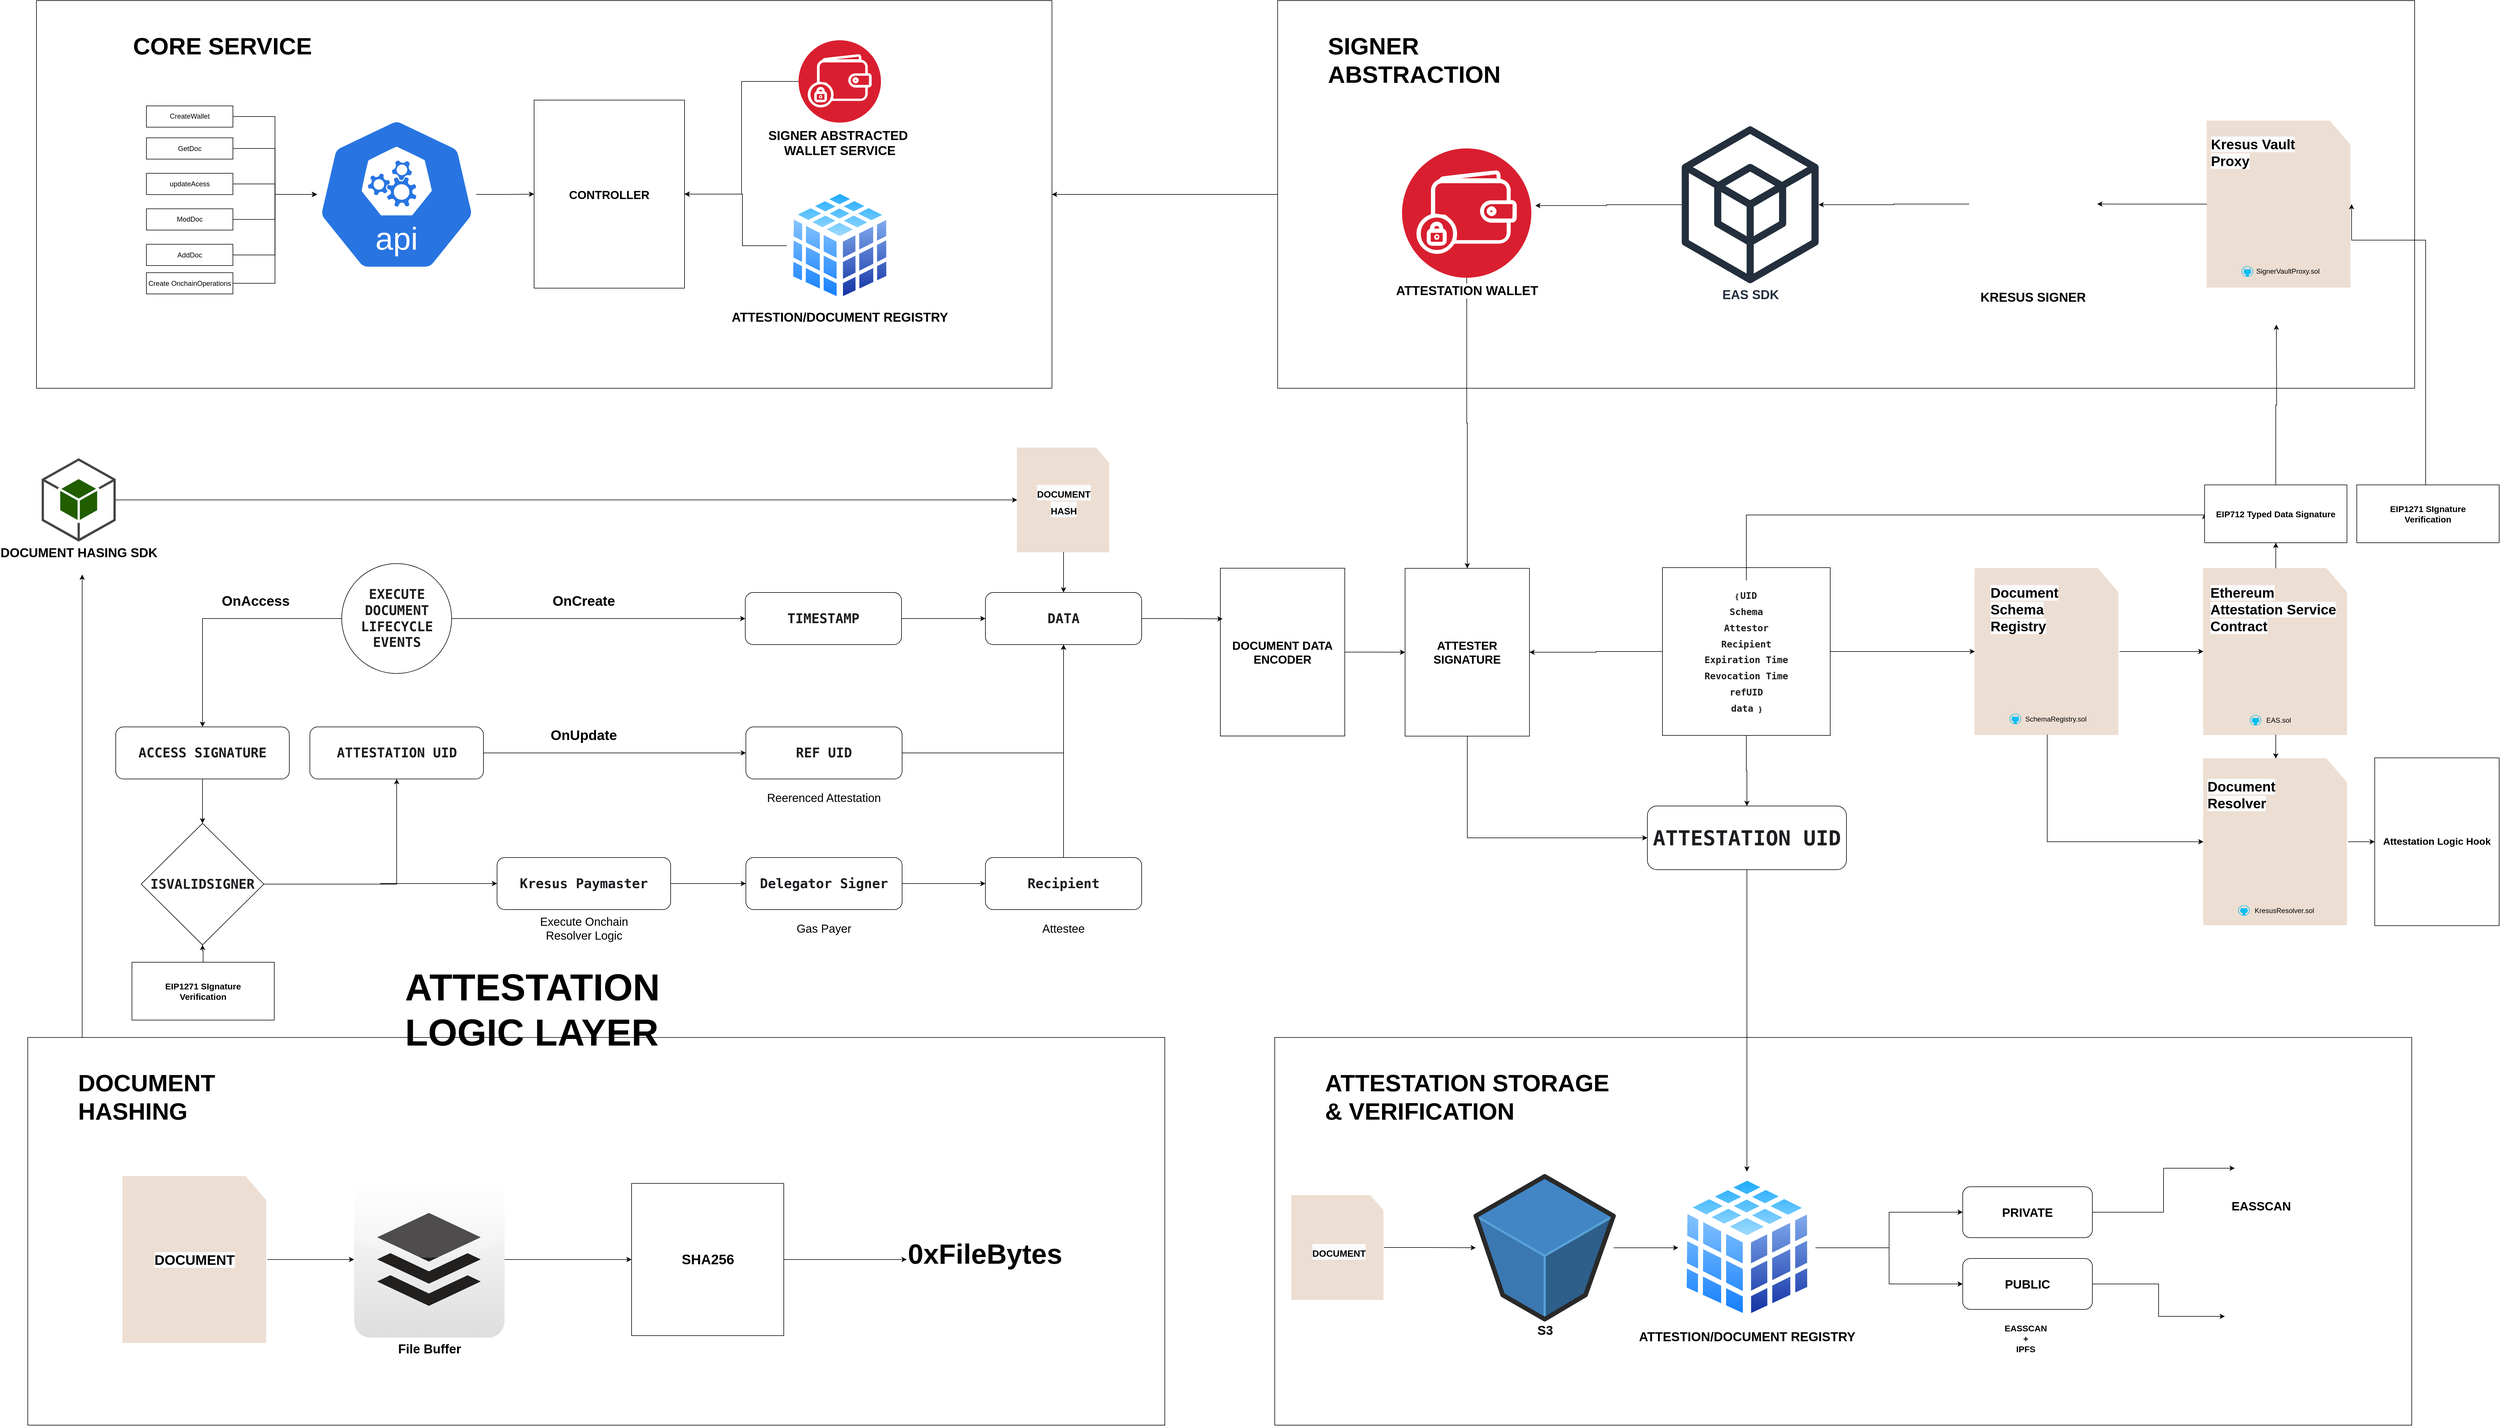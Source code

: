 <mxfile version="24.4.4" type="github">
  <diagram name="Page-1" id="PAh_KCSAs87HhC_jxYmp">
    <mxGraphModel dx="5930" dy="320" grid="1" gridSize="10" guides="1" tooltips="1" connect="1" arrows="1" fold="1" page="1" pageScale="1" pageWidth="850" pageHeight="1100" math="0" shadow="0">
      <root>
        <mxCell id="0" />
        <mxCell id="1" parent="0" />
        <mxCell id="T_8e9GugyVRT3fXBhF-R-1" value="" style="edgeStyle=orthogonalEdgeStyle;rounded=0;orthogonalLoop=1;jettySize=auto;html=1;" edge="1" parent="1" source="T_8e9GugyVRT3fXBhF-R-2" target="T_8e9GugyVRT3fXBhF-R-112">
          <mxGeometry relative="1" as="geometry" />
        </mxCell>
        <mxCell id="T_8e9GugyVRT3fXBhF-R-2" value="" style="rounded=0;whiteSpace=wrap;html=1;" vertex="1" parent="1">
          <mxGeometry x="3510" y="3719" width="1965" height="670" as="geometry" />
        </mxCell>
        <mxCell id="T_8e9GugyVRT3fXBhF-R-3" value="" style="group" vertex="1" connectable="0" parent="1">
          <mxGeometry x="5110" y="4700.25" width="250" height="287.5" as="geometry" />
        </mxCell>
        <mxCell id="T_8e9GugyVRT3fXBhF-R-4" value="" style="whiteSpace=wrap;html=1;shape=mxgraph.basic.document;strokeColor=#edded3;fillColor=#EDDED3;" vertex="1" parent="T_8e9GugyVRT3fXBhF-R-3">
          <mxGeometry width="250" height="287.5" as="geometry" />
        </mxCell>
        <mxCell id="T_8e9GugyVRT3fXBhF-R-5" value="" style="group" vertex="1" connectable="0" parent="T_8e9GugyVRT3fXBhF-R-3">
          <mxGeometry x="80" y="247.5" width="110" height="30" as="geometry" />
        </mxCell>
        <mxCell id="T_8e9GugyVRT3fXBhF-R-6" value="" style="verticalLabelPosition=bottom;html=1;verticalAlign=top;align=center;strokeColor=none;fillColor=#00BEF2;shape=mxgraph.azure.github_code;pointerEvents=1;" vertex="1" parent="T_8e9GugyVRT3fXBhF-R-5">
          <mxGeometry y="6" width="20" height="18" as="geometry" />
        </mxCell>
        <mxCell id="T_8e9GugyVRT3fXBhF-R-7" value="EAS.sol" style="text;html=1;align=center;verticalAlign=middle;whiteSpace=wrap;rounded=0;" vertex="1" parent="T_8e9GugyVRT3fXBhF-R-5">
          <mxGeometry x="20" width="60" height="30" as="geometry" />
        </mxCell>
        <mxCell id="T_8e9GugyVRT3fXBhF-R-8" value="&lt;h1 style=&quot;margin-top: 0px;&quot; data-sider-select-id=&quot;c1a942fa-3621-4c11-8214-3bbba5fb6921&quot;&gt;&lt;span data-sider-select-id=&quot;ba373b0f-53ad-4ee8-8219-4d634381a862&quot; style=&quot;background-color: rgb(251, 251, 251);&quot;&gt;Ethereum Attestation Service Contract&lt;/span&gt;&lt;/h1&gt;" style="text;whiteSpace=wrap;html=1;" vertex="1" parent="T_8e9GugyVRT3fXBhF-R-3">
          <mxGeometry x="10" y="21.55" width="230" height="150" as="geometry" />
        </mxCell>
        <mxCell id="T_8e9GugyVRT3fXBhF-R-9" value="" style="group" vertex="1" connectable="0" parent="1">
          <mxGeometry x="4715" y="4700.25" width="250" height="287.5" as="geometry" />
        </mxCell>
        <mxCell id="T_8e9GugyVRT3fXBhF-R-10" value="" style="whiteSpace=wrap;html=1;shape=mxgraph.basic.document;strokeColor=#edded3;fillColor=#EDDED3;" vertex="1" parent="T_8e9GugyVRT3fXBhF-R-9">
          <mxGeometry width="250" height="287.5" as="geometry" />
        </mxCell>
        <mxCell id="T_8e9GugyVRT3fXBhF-R-11" value="" style="group" vertex="1" connectable="0" parent="T_8e9GugyVRT3fXBhF-R-9">
          <mxGeometry x="60" y="245.25" width="110" height="30" as="geometry" />
        </mxCell>
        <mxCell id="T_8e9GugyVRT3fXBhF-R-12" value="" style="verticalLabelPosition=bottom;html=1;verticalAlign=top;align=center;strokeColor=none;fillColor=#00BEF2;shape=mxgraph.azure.github_code;pointerEvents=1;" vertex="1" parent="T_8e9GugyVRT3fXBhF-R-11">
          <mxGeometry y="6" width="20" height="18" as="geometry" />
        </mxCell>
        <mxCell id="T_8e9GugyVRT3fXBhF-R-13" value="SchemaRegistry.sol" style="text;html=1;align=center;verticalAlign=middle;whiteSpace=wrap;rounded=0;" vertex="1" parent="T_8e9GugyVRT3fXBhF-R-11">
          <mxGeometry x="50" width="60" height="30" as="geometry" />
        </mxCell>
        <mxCell id="T_8e9GugyVRT3fXBhF-R-14" value="&lt;h1 data-sider-select-id=&quot;c1a942fa-3621-4c11-8214-3bbba5fb6921&quot; style=&quot;margin-top: 0px;&quot;&gt;&lt;span data-sider-select-id=&quot;ee8f1330-ab33-4d7a-be64-3537838622c3&quot; style=&quot;background-color: rgb(251, 251, 251);&quot;&gt;Document Schema&lt;br&gt;Registry&lt;/span&gt;&lt;/h1&gt;&lt;p data-sider-select-id=&quot;18a40382-3d7c-486c-8d5c-2108c08f7cf7&quot;&gt;&lt;br&gt;&lt;/p&gt;" style="text;html=1;whiteSpace=wrap;overflow=hidden;rounded=0;" vertex="1" parent="T_8e9GugyVRT3fXBhF-R-9">
          <mxGeometry x="25" y="21.55" width="180" height="120" as="geometry" />
        </mxCell>
        <mxCell id="T_8e9GugyVRT3fXBhF-R-15" value="" style="group" vertex="1" connectable="0" parent="1">
          <mxGeometry x="5110" y="5029" width="250" height="287.5" as="geometry" />
        </mxCell>
        <mxCell id="T_8e9GugyVRT3fXBhF-R-16" value="" style="whiteSpace=wrap;html=1;shape=mxgraph.basic.document;strokeColor=#edded3;fillColor=#EDDED3;" vertex="1" parent="T_8e9GugyVRT3fXBhF-R-15">
          <mxGeometry width="250" height="287.5" as="geometry" />
        </mxCell>
        <mxCell id="T_8e9GugyVRT3fXBhF-R-17" value="" style="group" vertex="1" connectable="0" parent="T_8e9GugyVRT3fXBhF-R-15">
          <mxGeometry x="60" y="247.5" width="110" height="30" as="geometry" />
        </mxCell>
        <mxCell id="T_8e9GugyVRT3fXBhF-R-18" value="" style="verticalLabelPosition=bottom;html=1;verticalAlign=top;align=center;strokeColor=none;fillColor=#00BEF2;shape=mxgraph.azure.github_code;pointerEvents=1;" vertex="1" parent="T_8e9GugyVRT3fXBhF-R-17">
          <mxGeometry y="6" width="20" height="18" as="geometry" />
        </mxCell>
        <mxCell id="T_8e9GugyVRT3fXBhF-R-19" value="KresusResolver.sol" style="text;html=1;align=center;verticalAlign=middle;whiteSpace=wrap;rounded=0;" vertex="1" parent="T_8e9GugyVRT3fXBhF-R-17">
          <mxGeometry x="50" width="60" height="30" as="geometry" />
        </mxCell>
        <mxCell id="T_8e9GugyVRT3fXBhF-R-20" value="&lt;h1 data-sider-select-id=&quot;c1a942fa-3621-4c11-8214-3bbba5fb6921&quot; style=&quot;forced-color-adjust: none; color: rgb(0, 0, 0); font-family: Helvetica; font-style: normal; font-variant-ligatures: normal; font-variant-caps: normal; letter-spacing: normal; orphans: 2; text-align: left; text-indent: 0px; text-transform: none; widows: 2; word-spacing: 0px; -webkit-text-stroke-width: 0px; white-space: normal; text-decoration-thickness: initial; text-decoration-style: initial; text-decoration-color: initial; margin-top: 0px;&quot;&gt;&lt;span data-sider-select-id=&quot;a9b7da4c-33de-451b-ad13-e7420e6f2c40&quot; style=&quot;background-color: rgb(251, 251, 251);&quot;&gt;Document Resolver&lt;/span&gt;&lt;/h1&gt;" style="text;whiteSpace=wrap;html=1;" vertex="1" parent="T_8e9GugyVRT3fXBhF-R-15">
          <mxGeometry x="5" y="27.5" width="220" height="70" as="geometry" />
        </mxCell>
        <mxCell id="T_8e9GugyVRT3fXBhF-R-21" value="" style="group" vertex="1" connectable="0" parent="1">
          <mxGeometry x="5116" y="3927" width="250" height="287.5" as="geometry" />
        </mxCell>
        <mxCell id="T_8e9GugyVRT3fXBhF-R-22" value="" style="whiteSpace=wrap;html=1;shape=mxgraph.basic.document;strokeColor=#edded3;fillColor=#EDDED3;" vertex="1" parent="T_8e9GugyVRT3fXBhF-R-21">
          <mxGeometry width="250" height="287.5" as="geometry" />
        </mxCell>
        <mxCell id="T_8e9GugyVRT3fXBhF-R-23" value="" style="group" vertex="1" connectable="0" parent="T_8e9GugyVRT3fXBhF-R-21">
          <mxGeometry x="60" y="245.25" width="110" height="30" as="geometry" />
        </mxCell>
        <mxCell id="T_8e9GugyVRT3fXBhF-R-24" value="" style="verticalLabelPosition=bottom;html=1;verticalAlign=top;align=center;strokeColor=none;fillColor=#00BEF2;shape=mxgraph.azure.github_code;pointerEvents=1;" vertex="1" parent="T_8e9GugyVRT3fXBhF-R-23">
          <mxGeometry y="6" width="20" height="18" as="geometry" />
        </mxCell>
        <mxCell id="T_8e9GugyVRT3fXBhF-R-25" value="SignerVaultProxy.sol" style="text;html=1;align=center;verticalAlign=middle;whiteSpace=wrap;rounded=0;" vertex="1" parent="T_8e9GugyVRT3fXBhF-R-23">
          <mxGeometry x="50" width="60" height="30" as="geometry" />
        </mxCell>
        <mxCell id="T_8e9GugyVRT3fXBhF-R-26" value="&lt;h1 data-sider-select-id=&quot;c1a942fa-3621-4c11-8214-3bbba5fb6921&quot; style=&quot;forced-color-adjust: none; color: rgb(0, 0, 0); font-family: Helvetica; font-style: normal; font-variant-ligatures: normal; font-variant-caps: normal; letter-spacing: normal; orphans: 2; text-align: left; text-indent: 0px; text-transform: none; widows: 2; word-spacing: 0px; -webkit-text-stroke-width: 0px; white-space: normal; text-decoration-thickness: initial; text-decoration-style: initial; text-decoration-color: initial; margin-top: 0px;&quot;&gt;&lt;span data-sider-select-id=&quot;a9b7da4c-33de-451b-ad13-e7420e6f2c40&quot; style=&quot;background-color: rgb(251, 251, 251);&quot;&gt;Kresus Vault Proxy&lt;/span&gt;&lt;/h1&gt;" style="text;whiteSpace=wrap;html=1;" vertex="1" parent="T_8e9GugyVRT3fXBhF-R-21">
          <mxGeometry x="5" y="20" width="220" height="70" as="geometry" />
        </mxCell>
        <mxCell id="T_8e9GugyVRT3fXBhF-R-27" value="" style="edgeStyle=orthogonalEdgeStyle;rounded=0;orthogonalLoop=1;jettySize=auto;html=1;" edge="1" parent="1" source="T_8e9GugyVRT3fXBhF-R-10" target="T_8e9GugyVRT3fXBhF-R-4">
          <mxGeometry relative="1" as="geometry" />
        </mxCell>
        <mxCell id="T_8e9GugyVRT3fXBhF-R-28" style="edgeStyle=orthogonalEdgeStyle;rounded=0;orthogonalLoop=1;jettySize=auto;html=1;" edge="1" parent="1" source="T_8e9GugyVRT3fXBhF-R-4" target="T_8e9GugyVRT3fXBhF-R-16">
          <mxGeometry relative="1" as="geometry" />
        </mxCell>
        <mxCell id="T_8e9GugyVRT3fXBhF-R-29" style="edgeStyle=orthogonalEdgeStyle;rounded=0;orthogonalLoop=1;jettySize=auto;html=1;entryX=0.5;entryY=0;entryDx=0;entryDy=0;" edge="1" parent="1" source="T_8e9GugyVRT3fXBhF-R-31" target="T_8e9GugyVRT3fXBhF-R-72">
          <mxGeometry relative="1" as="geometry" />
        </mxCell>
        <mxCell id="T_8e9GugyVRT3fXBhF-R-30" style="edgeStyle=orthogonalEdgeStyle;rounded=0;orthogonalLoop=1;jettySize=auto;html=1;entryX=1;entryY=0.5;entryDx=0;entryDy=0;" edge="1" parent="1" source="T_8e9GugyVRT3fXBhF-R-31" target="T_8e9GugyVRT3fXBhF-R-101">
          <mxGeometry relative="1" as="geometry" />
        </mxCell>
        <mxCell id="T_8e9GugyVRT3fXBhF-R-31" value="" style="whiteSpace=wrap;html=1;aspect=fixed;" vertex="1" parent="1">
          <mxGeometry x="4175" y="4699" width="290" height="290" as="geometry" />
        </mxCell>
        <mxCell id="T_8e9GugyVRT3fXBhF-R-32" style="edgeStyle=orthogonalEdgeStyle;rounded=0;orthogonalLoop=1;jettySize=auto;html=1;entryX=0;entryY=0.5;entryDx=0;entryDy=0;" edge="1" parent="1" source="T_8e9GugyVRT3fXBhF-R-33" target="T_8e9GugyVRT3fXBhF-R-40">
          <mxGeometry relative="1" as="geometry">
            <Array as="points">
              <mxPoint x="4320" y="4608" />
            </Array>
          </mxGeometry>
        </mxCell>
        <mxCell id="T_8e9GugyVRT3fXBhF-R-33" value="&lt;p data-sider-select-id=&quot;81d452b4-0b13-42c7-92fa-a874a79e0ec7&quot; style=&quot;line-height: 80%;&quot;&gt;&lt;b data-sider-select-id=&quot;3781faba-1c34-4113-b400-ea42d08408b7&quot;&gt;{&amp;nbsp;&lt;span data-sider-select-id=&quot;f00610ff-efd0-4767-9b9c-7c886ac0ab9c&quot; style=&quot;background-color: transparent; color: rgb(28, 30, 33); font-family: &amp;quot;Roboto Mono&amp;quot;, monospace; font-size: 12pt; white-space-collapse: preserve;&quot;&gt;UID&lt;/span&gt;&lt;/b&gt;&lt;/p&gt;&lt;p style=&quot;line-height: 90%; margin-top: 12pt; margin-bottom: 0pt;&quot; dir=&quot;ltr&quot;&gt;&lt;span style=&quot;font-size: 12pt; font-family: &amp;quot;Roboto Mono&amp;quot;, monospace; color: rgb(28, 30, 33); background-color: transparent; font-variant-numeric: normal; font-variant-east-asian: normal; font-variant-alternates: normal; font-variant-position: normal; vertical-align: baseline; white-space-collapse: preserve;&quot;&gt;&lt;b&gt;Schema&lt;/b&gt;&lt;/span&gt;&lt;/p&gt;&lt;p style=&quot;line-height: 90%; margin-top: 12pt; margin-bottom: 0pt;&quot; dir=&quot;ltr&quot;&gt;&lt;span data-sider-select-id=&quot;fb3cf79f-aad2-4ade-a833-59b55e29a406&quot; style=&quot;font-size: 12pt; font-family: &amp;quot;Roboto Mono&amp;quot;, monospace; color: rgb(28, 30, 33); background-color: transparent; font-variant-numeric: normal; font-variant-east-asian: normal; font-variant-alternates: normal; font-variant-position: normal; vertical-align: baseline; white-space-collapse: preserve;&quot;&gt;&lt;b&gt;Attestor&lt;/b&gt;&lt;/span&gt;&lt;/p&gt;&lt;p style=&quot;line-height: 90%; margin-top: 12pt; margin-bottom: 0pt;&quot; dir=&quot;ltr&quot;&gt;&lt;span data-sider-select-id=&quot;9ac3e9a9-a4df-4078-b687-cd344370b10b&quot; style=&quot;font-size: 12pt; font-family: &amp;quot;Roboto Mono&amp;quot;, monospace; color: rgb(28, 30, 33); background-color: transparent; font-variant-numeric: normal; font-variant-east-asian: normal; font-variant-alternates: normal; font-variant-position: normal; vertical-align: baseline; white-space-collapse: preserve;&quot;&gt;&lt;b&gt;Recipient&lt;/b&gt;&lt;/span&gt;&lt;/p&gt;&lt;p style=&quot;line-height: 90%; margin-top: 12pt; margin-bottom: 0pt;&quot; dir=&quot;ltr&quot;&gt;&lt;span style=&quot;font-size: 12pt; font-family: &amp;quot;Roboto Mono&amp;quot;, monospace; color: rgb(28, 30, 33); background-color: transparent; font-variant-numeric: normal; font-variant-east-asian: normal; font-variant-alternates: normal; font-variant-position: normal; vertical-align: baseline; white-space-collapse: preserve;&quot;&gt;&lt;b&gt;Expiration Time&lt;/b&gt;&lt;/span&gt;&lt;/p&gt;&lt;p style=&quot;line-height: 90%; margin-top: 12pt; margin-bottom: 0pt;&quot; dir=&quot;ltr&quot;&gt;&lt;span style=&quot;font-size: 12pt; font-family: &amp;quot;Roboto Mono&amp;quot;, monospace; color: rgb(28, 30, 33); background-color: transparent; font-variant-numeric: normal; font-variant-east-asian: normal; font-variant-alternates: normal; font-variant-position: normal; vertical-align: baseline; white-space-collapse: preserve;&quot;&gt;&lt;b&gt;Revocation Time&lt;/b&gt;&lt;/span&gt;&lt;/p&gt;&lt;p style=&quot;line-height: 90%; margin-top: 12pt; margin-bottom: 0pt;&quot; dir=&quot;ltr&quot;&gt;&lt;span style=&quot;font-size: 12pt; font-family: &amp;quot;Roboto Mono&amp;quot;, monospace; color: rgb(28, 30, 33); background-color: transparent; font-variant-numeric: normal; font-variant-east-asian: normal; font-variant-alternates: normal; font-variant-position: normal; vertical-align: baseline; white-space-collapse: preserve;&quot;&gt;&lt;b&gt;refUID&lt;/b&gt;&lt;/span&gt;&lt;/p&gt;&lt;p style=&quot;line-height: 90%; margin-top: 12pt; margin-bottom: 0pt;&quot; dir=&quot;ltr&quot;&gt;&lt;b&gt;&lt;span style=&quot;font-size: 12pt; font-family: &amp;quot;Roboto Mono&amp;quot;, monospace; color: rgb(28, 30, 33); background-color: transparent; font-variant-numeric: normal; font-variant-east-asian: normal; font-variant-alternates: normal; font-variant-position: normal; vertical-align: baseline; white-space-collapse: preserve;&quot;&gt;data &lt;/span&gt;&lt;span style=&quot;background-color: initial;&quot;&gt;}&lt;/span&gt;&lt;/b&gt;&lt;/p&gt;&lt;p&gt;&lt;/p&gt;" style="text;html=1;align=center;verticalAlign=middle;whiteSpace=wrap;rounded=0;" vertex="1" parent="1">
          <mxGeometry x="4195" y="4721" width="250" height="250" as="geometry" />
        </mxCell>
        <mxCell id="T_8e9GugyVRT3fXBhF-R-34" style="edgeStyle=orthogonalEdgeStyle;rounded=0;orthogonalLoop=1;jettySize=auto;html=1;entryX=0;entryY=0.5;entryDx=0;entryDy=0;entryPerimeter=0;" edge="1" parent="1" source="T_8e9GugyVRT3fXBhF-R-31" target="T_8e9GugyVRT3fXBhF-R-10">
          <mxGeometry relative="1" as="geometry" />
        </mxCell>
        <mxCell id="T_8e9GugyVRT3fXBhF-R-35" value="&lt;font data-sider-select-id=&quot;4ff0a064-f043-47b9-b54f-c2b9403af88b&quot; style=&quot;font-size: 22px;&quot;&gt;&lt;b data-sider-select-id=&quot;e085f3ef-f45d-4e97-b6f9-5d069a36b446&quot;&gt;EAS SDK&lt;/b&gt;&lt;/font&gt;" style="sketch=0;outlineConnect=0;fontColor=#232F3E;gradientColor=none;fillColor=#232F3D;strokeColor=none;dashed=0;verticalLabelPosition=bottom;verticalAlign=top;align=center;html=1;fontSize=12;fontStyle=0;aspect=fixed;pointerEvents=1;shape=mxgraph.aws4.external_sdk;" vertex="1" parent="1">
          <mxGeometry x="4208.31" y="3936" width="236.69" height="271.5" as="geometry" />
        </mxCell>
        <mxCell id="T_8e9GugyVRT3fXBhF-R-36" style="edgeStyle=orthogonalEdgeStyle;rounded=0;orthogonalLoop=1;jettySize=auto;html=1;entryX=0;entryY=0.5;entryDx=0;entryDy=0;entryPerimeter=0;" edge="1" parent="1" source="T_8e9GugyVRT3fXBhF-R-10" target="T_8e9GugyVRT3fXBhF-R-16">
          <mxGeometry relative="1" as="geometry">
            <Array as="points">
              <mxPoint x="4840" y="5173" />
            </Array>
          </mxGeometry>
        </mxCell>
        <mxCell id="T_8e9GugyVRT3fXBhF-R-37" value="&lt;font data-sider-select-id=&quot;825c6e24-7446-478f-b77d-e772205622d9&quot; style=&quot;font-size: 17px;&quot;&gt;&lt;b data-sider-select-id=&quot;f9bbe406-ed1e-44fb-90d6-92d93fc66d9d&quot;&gt;Attestation Logic Hook&lt;/b&gt;&lt;/font&gt;" style="rounded=0;whiteSpace=wrap;html=1;" vertex="1" parent="1">
          <mxGeometry x="5406" y="5027.75" width="215" height="290" as="geometry" />
        </mxCell>
        <mxCell id="T_8e9GugyVRT3fXBhF-R-38" value="" style="edgeStyle=orthogonalEdgeStyle;rounded=0;orthogonalLoop=1;jettySize=auto;html=1;" edge="1" parent="1" source="T_8e9GugyVRT3fXBhF-R-16" target="T_8e9GugyVRT3fXBhF-R-37">
          <mxGeometry relative="1" as="geometry" />
        </mxCell>
        <mxCell id="T_8e9GugyVRT3fXBhF-R-39" style="edgeStyle=orthogonalEdgeStyle;rounded=0;orthogonalLoop=1;jettySize=auto;html=1;" edge="1" parent="1" source="T_8e9GugyVRT3fXBhF-R-40">
          <mxGeometry relative="1" as="geometry">
            <mxPoint x="5236.0" y="4279" as="targetPoint" />
          </mxGeometry>
        </mxCell>
        <mxCell id="T_8e9GugyVRT3fXBhF-R-40" value="&lt;b data-sider-select-id=&quot;10b90886-1ec7-4d6a-bf60-8eaabc4a6ac8&quot;&gt;&lt;font data-sider-select-id=&quot;091852e5-6d51-43fa-b597-7fde7b79e5d4&quot; style=&quot;font-size: 15px;&quot;&gt;EIP712 Typed Data Signature&lt;/font&gt;&lt;/b&gt;" style="rounded=0;whiteSpace=wrap;html=1;" vertex="1" parent="1">
          <mxGeometry x="5112" y="4556" width="246" height="100" as="geometry" />
        </mxCell>
        <mxCell id="T_8e9GugyVRT3fXBhF-R-41" style="edgeStyle=orthogonalEdgeStyle;rounded=0;orthogonalLoop=1;jettySize=auto;html=1;entryX=0.5;entryY=1;entryDx=0;entryDy=0;" edge="1" parent="1" source="T_8e9GugyVRT3fXBhF-R-4" target="T_8e9GugyVRT3fXBhF-R-40">
          <mxGeometry relative="1" as="geometry" />
        </mxCell>
        <mxCell id="T_8e9GugyVRT3fXBhF-R-42" value="" style="edgeStyle=orthogonalEdgeStyle;rounded=0;orthogonalLoop=1;jettySize=auto;html=1;" edge="1" parent="1" source="T_8e9GugyVRT3fXBhF-R-43" target="T_8e9GugyVRT3fXBhF-R-35">
          <mxGeometry relative="1" as="geometry" />
        </mxCell>
        <mxCell id="T_8e9GugyVRT3fXBhF-R-43" value="KRESUS SIGNER" style="shape=image;verticalLabelPosition=bottom;labelBackgroundColor=default;verticalAlign=top;aspect=fixed;imageAspect=0;image=https://kresus.com/wp-content/uploads/2023/12/logo__horizontal-light.svg;clipPath=inset(0% 75.33% 6% 0%);fontSize=22;fontStyle=1" vertex="1" parent="1">
          <mxGeometry x="4705" y="3930" width="221.41" height="281.25" as="geometry" />
        </mxCell>
        <mxCell id="T_8e9GugyVRT3fXBhF-R-44" style="edgeStyle=orthogonalEdgeStyle;rounded=0;orthogonalLoop=1;jettySize=auto;html=1;" edge="1" parent="1" source="T_8e9GugyVRT3fXBhF-R-22" target="T_8e9GugyVRT3fXBhF-R-43">
          <mxGeometry relative="1" as="geometry" />
        </mxCell>
        <mxCell id="T_8e9GugyVRT3fXBhF-R-45" style="edgeStyle=orthogonalEdgeStyle;rounded=0;orthogonalLoop=1;jettySize=auto;html=1;" edge="1" parent="1" source="T_8e9GugyVRT3fXBhF-R-46" target="T_8e9GugyVRT3fXBhF-R-101">
          <mxGeometry relative="1" as="geometry" />
        </mxCell>
        <mxCell id="T_8e9GugyVRT3fXBhF-R-46" value="&lt;font style=&quot;font-size: 22px;&quot; data-sider-select-id=&quot;c45398a6-5005-4751-b98d-ef3a8dbea18b&quot; color=&quot;#000000&quot;&gt;&lt;b data-sider-select-id=&quot;2d593d8a-4221-43ab-8670-aa6233ad0e9c&quot;&gt;ATTESTATION WALLET&lt;/b&gt;&lt;/font&gt;" style="image;aspect=fixed;perimeter=ellipsePerimeter;html=1;align=center;shadow=0;dashed=0;fontColor=#4277BB;labelBackgroundColor=default;fontSize=12;spacingTop=3;image=img/lib/ibm/blockchain/wallet.svg;" vertex="1" parent="1">
          <mxGeometry x="3725" y="3974.5" width="223.5" height="223.5" as="geometry" />
        </mxCell>
        <mxCell id="T_8e9GugyVRT3fXBhF-R-47" style="edgeStyle=orthogonalEdgeStyle;rounded=0;orthogonalLoop=1;jettySize=auto;html=1;entryX=1.03;entryY=0.442;entryDx=0;entryDy=0;entryPerimeter=0;" edge="1" parent="1" source="T_8e9GugyVRT3fXBhF-R-35" target="T_8e9GugyVRT3fXBhF-R-46">
          <mxGeometry relative="1" as="geometry" />
        </mxCell>
        <mxCell id="T_8e9GugyVRT3fXBhF-R-48" value="&lt;h1 data-sider-select-id=&quot;bd90437e-9b3f-45a1-85cd-d398d0c2aeab&quot; style=&quot;margin-top: 0px;&quot;&gt;&lt;font data-sider-select-id=&quot;e27a46e0-0e99-4359-8373-f3c336760884&quot; style=&quot;font-size: 41px;&quot;&gt;SIGNER ABSTRACTION&lt;/font&gt;&lt;/h1&gt;" style="text;html=1;whiteSpace=wrap;overflow=hidden;rounded=0;" vertex="1" parent="1">
          <mxGeometry x="3595" y="3767" width="320" height="132" as="geometry" />
        </mxCell>
        <mxCell id="T_8e9GugyVRT3fXBhF-R-49" value="" style="rounded=0;whiteSpace=wrap;html=1;" vertex="1" parent="1">
          <mxGeometry x="3505" y="5511" width="1965" height="670" as="geometry" />
        </mxCell>
        <mxCell id="T_8e9GugyVRT3fXBhF-R-50" value="&lt;h1 data-sider-select-id=&quot;bd90437e-9b3f-45a1-85cd-d398d0c2aeab&quot; style=&quot;margin-top: 0px;&quot;&gt;&lt;font data-sider-select-id=&quot;9715f8aa-6688-4bdf-ad6d-1d82c400877d&quot; style=&quot;font-size: 41px;&quot;&gt;ATTESTATION STORAGE &amp;amp; VERIFICATION&lt;/font&gt;&lt;/h1&gt;" style="text;html=1;whiteSpace=wrap;overflow=hidden;rounded=0;" vertex="1" parent="1">
          <mxGeometry x="3590" y="5559" width="534" height="122" as="geometry" />
        </mxCell>
        <mxCell id="T_8e9GugyVRT3fXBhF-R-51" style="edgeStyle=orthogonalEdgeStyle;rounded=0;orthogonalLoop=1;jettySize=auto;html=1;" edge="1" parent="1" source="T_8e9GugyVRT3fXBhF-R-52">
          <mxGeometry relative="1" as="geometry">
            <mxPoint x="1444" y="4711" as="targetPoint" />
            <Array as="points">
              <mxPoint x="1444" y="4711" />
            </Array>
          </mxGeometry>
        </mxCell>
        <mxCell id="T_8e9GugyVRT3fXBhF-R-52" value="" style="rounded=0;whiteSpace=wrap;html=1;" vertex="1" parent="1">
          <mxGeometry x="1350" y="5511" width="1965" height="670" as="geometry" />
        </mxCell>
        <mxCell id="T_8e9GugyVRT3fXBhF-R-53" value="" style="group" vertex="1" connectable="0" parent="1">
          <mxGeometry x="1514" y="5751" width="250" height="287.5" as="geometry" />
        </mxCell>
        <mxCell id="T_8e9GugyVRT3fXBhF-R-54" value="" style="group" vertex="1" connectable="0" parent="T_8e9GugyVRT3fXBhF-R-53">
          <mxGeometry width="250" height="287.5" as="geometry" />
        </mxCell>
        <mxCell id="T_8e9GugyVRT3fXBhF-R-55" value="" style="whiteSpace=wrap;html=1;shape=mxgraph.basic.document;strokeColor=#edded3;fillColor=#EDDED3;" vertex="1" parent="T_8e9GugyVRT3fXBhF-R-54">
          <mxGeometry width="250" height="287.5" as="geometry" />
        </mxCell>
        <mxCell id="T_8e9GugyVRT3fXBhF-R-56" value="&lt;h1 data-sider-select-id=&quot;c1a942fa-3621-4c11-8214-3bbba5fb6921&quot; style=&quot;forced-color-adjust: none; color: rgb(0, 0, 0); font-family: Helvetica; font-style: normal; font-variant-ligatures: normal; font-variant-caps: normal; letter-spacing: normal; orphans: 2; text-align: left; text-indent: 0px; text-transform: none; widows: 2; word-spacing: 0px; -webkit-text-stroke-width: 0px; white-space: normal; text-decoration-thickness: initial; text-decoration-style: initial; text-decoration-color: initial; margin-top: 0px;&quot;&gt;&lt;span data-sider-select-id=&quot;a9b7da4c-33de-451b-ad13-e7420e6f2c40&quot; style=&quot;background-color: rgb(251, 251, 251);&quot;&gt;DOCUMENT&lt;/span&gt;&lt;/h1&gt;" style="text;whiteSpace=wrap;html=1;" vertex="1" parent="T_8e9GugyVRT3fXBhF-R-54">
          <mxGeometry x="52.5" y="123.75" width="145" height="40" as="geometry" />
        </mxCell>
        <mxCell id="T_8e9GugyVRT3fXBhF-R-57" value="&lt;h1 data-sider-select-id=&quot;bd90437e-9b3f-45a1-85cd-d398d0c2aeab&quot; style=&quot;margin-top: 0px;&quot;&gt;&lt;font data-sider-select-id=&quot;e27a46e0-0e99-4359-8373-f3c336760884&quot; style=&quot;font-size: 41px;&quot;&gt;DOCUMENT HASHING&lt;/font&gt;&lt;/h1&gt;" style="text;html=1;whiteSpace=wrap;overflow=hidden;rounded=0;" vertex="1" parent="1">
          <mxGeometry x="1435" y="5559" width="320" height="132" as="geometry" />
        </mxCell>
        <mxCell id="T_8e9GugyVRT3fXBhF-R-58" value="" style="edgeStyle=orthogonalEdgeStyle;rounded=0;orthogonalLoop=1;jettySize=auto;html=1;" edge="1" parent="1" source="T_8e9GugyVRT3fXBhF-R-59" target="T_8e9GugyVRT3fXBhF-R-75">
          <mxGeometry relative="1" as="geometry" />
        </mxCell>
        <mxCell id="T_8e9GugyVRT3fXBhF-R-59" value="&lt;font data-sider-select-id=&quot;85577afc-c510-405d-9859-37b28650d3a8&quot; style=&quot;font-size: 22px;&quot;&gt;&lt;b data-sider-select-id=&quot;a54aa603-fd45-4af4-9d1f-4de7c8943129&quot;&gt;S3&lt;/b&gt;&lt;/font&gt;" style="verticalLabelPosition=bottom;html=1;verticalAlign=top;strokeWidth=1;align=center;outlineConnect=0;dashed=0;outlineConnect=0;shape=mxgraph.aws3d.s3Bucket;fillColor=#4286c5;strokeColor=#57A2D8;aspect=fixed;" vertex="1" parent="1">
          <mxGeometry x="3852.5" y="5751" width="238" height="246.9" as="geometry" />
        </mxCell>
        <mxCell id="T_8e9GugyVRT3fXBhF-R-60" style="edgeStyle=orthogonalEdgeStyle;rounded=0;orthogonalLoop=1;jettySize=auto;html=1;" edge="1" parent="1" source="T_8e9GugyVRT3fXBhF-R-61" target="T_8e9GugyVRT3fXBhF-R-64">
          <mxGeometry relative="1" as="geometry" />
        </mxCell>
        <mxCell id="T_8e9GugyVRT3fXBhF-R-61" value="&lt;font data-sider-select-id=&quot;24396ea8-63fa-4879-b304-2b6668e86b23&quot; style=&quot;font-size: 22px;&quot;&gt;&lt;b data-sider-select-id=&quot;3f56bdf9-748c-40ac-a59e-8f7433be76f4&quot;&gt;File Buffer&lt;/b&gt;&lt;/font&gt;" style="dashed=0;outlineConnect=0;html=1;align=center;labelPosition=center;verticalLabelPosition=bottom;verticalAlign=top;shape=mxgraph.webicons.buffer;gradientColor=#DFDEDE" vertex="1" parent="1">
          <mxGeometry x="1914" y="5759.75" width="260" height="270" as="geometry" />
        </mxCell>
        <mxCell id="T_8e9GugyVRT3fXBhF-R-62" style="edgeStyle=orthogonalEdgeStyle;rounded=0;orthogonalLoop=1;jettySize=auto;html=1;" edge="1" parent="1" source="T_8e9GugyVRT3fXBhF-R-55" target="T_8e9GugyVRT3fXBhF-R-61">
          <mxGeometry relative="1" as="geometry" />
        </mxCell>
        <mxCell id="T_8e9GugyVRT3fXBhF-R-63" style="edgeStyle=orthogonalEdgeStyle;rounded=0;orthogonalLoop=1;jettySize=auto;html=1;entryX=0;entryY=0.5;entryDx=0;entryDy=0;" edge="1" parent="1" source="T_8e9GugyVRT3fXBhF-R-64" target="T_8e9GugyVRT3fXBhF-R-65">
          <mxGeometry relative="1" as="geometry" />
        </mxCell>
        <mxCell id="T_8e9GugyVRT3fXBhF-R-64" value="&lt;font data-sider-select-id=&quot;19117735-1f01-4501-9ef0-28424ebced04&quot; style=&quot;font-size: 24px;&quot;&gt;&lt;b data-sider-select-id=&quot;72152dd4-2244-46f2-ab6b-7ea2a0a249c7&quot;&gt;SHA256&lt;/b&gt;&lt;/font&gt;" style="whiteSpace=wrap;html=1;aspect=fixed;" vertex="1" parent="1">
          <mxGeometry x="2393.5" y="5763.25" width="263" height="263" as="geometry" />
        </mxCell>
        <mxCell id="T_8e9GugyVRT3fXBhF-R-65" value="&lt;h1 data-sider-select-id=&quot;bd90437e-9b3f-45a1-85cd-d398d0c2aeab&quot; style=&quot;margin-top: 0px;&quot;&gt;&lt;font data-sider-select-id=&quot;e27a46e0-0e99-4359-8373-f3c336760884&quot; style=&quot;font-size: 48px;&quot;&gt;0xFileBytes&lt;/font&gt;&lt;/h1&gt;" style="text;html=1;whiteSpace=wrap;overflow=hidden;rounded=0;" vertex="1" parent="1">
          <mxGeometry x="2869" y="5849.75" width="275" height="90" as="geometry" />
        </mxCell>
        <mxCell id="T_8e9GugyVRT3fXBhF-R-66" value="" style="group" vertex="1" connectable="0" parent="1">
          <mxGeometry x="3534" y="5731" width="160" height="180" as="geometry" />
        </mxCell>
        <mxCell id="T_8e9GugyVRT3fXBhF-R-67" value="" style="group" vertex="1" connectable="0" parent="T_8e9GugyVRT3fXBhF-R-66">
          <mxGeometry y="53" width="160" height="180" as="geometry" />
        </mxCell>
        <mxCell id="T_8e9GugyVRT3fXBhF-R-68" value="" style="whiteSpace=wrap;html=1;shape=mxgraph.basic.document;strokeColor=#edded3;fillColor=#EDDED3;" vertex="1" parent="T_8e9GugyVRT3fXBhF-R-67">
          <mxGeometry width="160" height="180" as="geometry" />
        </mxCell>
        <mxCell id="T_8e9GugyVRT3fXBhF-R-69" value="&lt;h1 data-sider-select-id=&quot;c1a942fa-3621-4c11-8214-3bbba5fb6921&quot; style=&quot;forced-color-adjust: none; color: rgb(0, 0, 0); font-family: Helvetica; font-style: normal; font-variant-ligatures: normal; font-variant-caps: normal; letter-spacing: normal; orphans: 2; text-align: left; text-indent: 0px; text-transform: none; widows: 2; word-spacing: 0px; -webkit-text-stroke-width: 0px; white-space: normal; text-decoration-thickness: initial; text-decoration-style: initial; text-decoration-color: initial; margin-top: 0px;&quot;&gt;&lt;span data-sider-select-id=&quot;a9b7da4c-33de-451b-ad13-e7420e6f2c40&quot; style=&quot;background-color: rgb(251, 251, 251);&quot;&gt;&lt;font data-sider-select-id=&quot;9ceb0883-9969-4397-83a8-4c3b8c9c373f&quot; style=&quot;font-size: 16px;&quot;&gt;DOCUMENT&lt;/font&gt;&lt;/span&gt;&lt;/h1&gt;" style="text;whiteSpace=wrap;html=1;" vertex="1" parent="T_8e9GugyVRT3fXBhF-R-67">
          <mxGeometry x="33.6" y="77.478" width="92.8" height="25.043" as="geometry" />
        </mxCell>
        <mxCell id="T_8e9GugyVRT3fXBhF-R-70" style="edgeStyle=orthogonalEdgeStyle;rounded=0;orthogonalLoop=1;jettySize=auto;html=1;" edge="1" parent="1" source="T_8e9GugyVRT3fXBhF-R-68" target="T_8e9GugyVRT3fXBhF-R-59">
          <mxGeometry relative="1" as="geometry" />
        </mxCell>
        <mxCell id="T_8e9GugyVRT3fXBhF-R-71" style="edgeStyle=orthogonalEdgeStyle;rounded=0;orthogonalLoop=1;jettySize=auto;html=1;" edge="1" parent="1" source="T_8e9GugyVRT3fXBhF-R-72" target="T_8e9GugyVRT3fXBhF-R-75">
          <mxGeometry relative="1" as="geometry" />
        </mxCell>
        <mxCell id="T_8e9GugyVRT3fXBhF-R-72" value="&lt;b data-sider-select-id=&quot;3781faba-1c34-4113-b400-ea42d08408b7&quot;&gt;&lt;span style=&quot;background-color: transparent; color: rgb(28, 30, 33); font-family: &amp;quot;Roboto Mono&amp;quot;, monospace; white-space-collapse: preserve;&quot; data-sider-select-id=&quot;f00610ff-efd0-4767-9b9c-7c886ac0ab9c&quot;&gt;&lt;font data-sider-select-id=&quot;de43cbab-9b01-4062-8371-951f92e557df&quot; style=&quot;font-size: 36px;&quot;&gt;ATTESTATION UID&lt;/font&gt;&lt;/span&gt;&lt;/b&gt;" style="rounded=1;whiteSpace=wrap;html=1;" vertex="1" parent="1">
          <mxGeometry x="4149" y="5111" width="344" height="110" as="geometry" />
        </mxCell>
        <mxCell id="T_8e9GugyVRT3fXBhF-R-73" style="edgeStyle=orthogonalEdgeStyle;rounded=0;orthogonalLoop=1;jettySize=auto;html=1;" edge="1" parent="1" source="T_8e9GugyVRT3fXBhF-R-75" target="T_8e9GugyVRT3fXBhF-R-77">
          <mxGeometry relative="1" as="geometry" />
        </mxCell>
        <mxCell id="T_8e9GugyVRT3fXBhF-R-74" style="edgeStyle=orthogonalEdgeStyle;rounded=0;orthogonalLoop=1;jettySize=auto;html=1;entryX=0;entryY=0.5;entryDx=0;entryDy=0;" edge="1" parent="1" source="T_8e9GugyVRT3fXBhF-R-75" target="T_8e9GugyVRT3fXBhF-R-79">
          <mxGeometry relative="1" as="geometry" />
        </mxCell>
        <mxCell id="T_8e9GugyVRT3fXBhF-R-75" value="&lt;font data-sider-select-id=&quot;71b073d7-aeac-4d30-9f3d-5660ec28214a&quot; style=&quot;font-size: 22px;&quot;&gt;&lt;b data-sider-select-id=&quot;519a80d3-c087-4154-83f7-ef8c05596e89&quot;&gt;ATTESTION/DOCUMENT REGISTRY&lt;/b&gt;&lt;/font&gt;" style="image;aspect=fixed;perimeter=ellipsePerimeter;html=1;align=center;shadow=0;dashed=0;spacingTop=3;image=img/lib/active_directory/database_cube.svg;" vertex="1" parent="1">
          <mxGeometry x="4202.5" y="5742.79" width="237" height="263.33" as="geometry" />
        </mxCell>
        <mxCell id="T_8e9GugyVRT3fXBhF-R-76" style="edgeStyle=orthogonalEdgeStyle;rounded=0;orthogonalLoop=1;jettySize=auto;html=1;" edge="1" parent="1" source="T_8e9GugyVRT3fXBhF-R-77" target="T_8e9GugyVRT3fXBhF-R-80">
          <mxGeometry relative="1" as="geometry" />
        </mxCell>
        <mxCell id="T_8e9GugyVRT3fXBhF-R-77" value="&lt;b data-sider-select-id=&quot;e8fe8050-7fa8-42e0-8a40-970f233c63cb&quot;&gt;&lt;font data-sider-select-id=&quot;6ef7daaa-fcd3-4911-83f2-34d636d4654b&quot; style=&quot;font-size: 21px;&quot;&gt;PRIVATE&lt;/font&gt;&lt;/b&gt;" style="rounded=1;whiteSpace=wrap;html=1;" vertex="1" parent="1">
          <mxGeometry x="4694" y="5769" width="224" height="88" as="geometry" />
        </mxCell>
        <mxCell id="T_8e9GugyVRT3fXBhF-R-78" style="edgeStyle=orthogonalEdgeStyle;rounded=0;orthogonalLoop=1;jettySize=auto;html=1;" edge="1" parent="1" source="T_8e9GugyVRT3fXBhF-R-79" target="T_8e9GugyVRT3fXBhF-R-81">
          <mxGeometry relative="1" as="geometry" />
        </mxCell>
        <mxCell id="T_8e9GugyVRT3fXBhF-R-79" value="&lt;b data-sider-select-id=&quot;e8fe8050-7fa8-42e0-8a40-970f233c63cb&quot;&gt;&lt;font data-sider-select-id=&quot;6ef7daaa-fcd3-4911-83f2-34d636d4654b&quot; style=&quot;font-size: 21px;&quot;&gt;PUBLIC&lt;/font&gt;&lt;/b&gt;" style="rounded=1;whiteSpace=wrap;html=1;" vertex="1" parent="1">
          <mxGeometry x="4694" y="5893" width="224" height="88" as="geometry" />
        </mxCell>
        <mxCell id="T_8e9GugyVRT3fXBhF-R-80" value="EASSCAN" style="shape=image;verticalLabelPosition=bottom;labelBackgroundColor=default;verticalAlign=top;aspect=fixed;imageAspect=0;image=https://easscan.org/logo2.png;fontSize=21;fontStyle=1" vertex="1" parent="1">
          <mxGeometry x="5164" y="5691" width="92" height="92" as="geometry" />
        </mxCell>
        <mxCell id="T_8e9GugyVRT3fXBhF-R-81" value="" style="shape=image;verticalLabelPosition=bottom;labelBackgroundColor=default;verticalAlign=top;aspect=fixed;imageAspect=0;image=https://upload.wikimedia.org/wikipedia/commons/1/18/Ipfs-logo-1024-ice-text.png;" vertex="1" parent="1">
          <mxGeometry x="5147" y="5931" width="124" height="124" as="geometry" />
        </mxCell>
        <mxCell id="T_8e9GugyVRT3fXBhF-R-82" value="&lt;b style=&quot;font-size: 15px;&quot; data-sider-select-id=&quot;df3f7286-447c-4dac-8d11-04ab2b7846c9&quot;&gt;EASSCAN +&lt;br&gt;IPFS&lt;/b&gt;" style="text;html=1;align=center;verticalAlign=middle;whiteSpace=wrap;rounded=0;" vertex="1" parent="1">
          <mxGeometry x="4762" y="6016" width="82" height="30" as="geometry" />
        </mxCell>
        <mxCell id="T_8e9GugyVRT3fXBhF-R-83" style="edgeStyle=orthogonalEdgeStyle;rounded=0;orthogonalLoop=1;jettySize=auto;html=1;entryX=0;entryY=0.5;entryDx=0;entryDy=0;" edge="1" parent="1" source="T_8e9GugyVRT3fXBhF-R-84" target="T_8e9GugyVRT3fXBhF-R-101">
          <mxGeometry relative="1" as="geometry" />
        </mxCell>
        <mxCell id="T_8e9GugyVRT3fXBhF-R-84" value="&lt;font data-sider-select-id=&quot;825c6e24-7446-478f-b77d-e772205622d9&quot; style=&quot;font-size: 20px;&quot;&gt;&lt;b data-sider-select-id=&quot;f9bbe406-ed1e-44fb-90d6-92d93fc66d9d&quot;&gt;DOCUMENT DATA&lt;br&gt;ENCODER&lt;/b&gt;&lt;/font&gt;" style="rounded=0;whiteSpace=wrap;html=1;" vertex="1" parent="1">
          <mxGeometry x="3411" y="4700" width="215" height="290" as="geometry" />
        </mxCell>
        <mxCell id="T_8e9GugyVRT3fXBhF-R-85" value="" style="edgeStyle=orthogonalEdgeStyle;rounded=0;orthogonalLoop=1;jettySize=auto;html=1;" edge="1" parent="1" source="T_8e9GugyVRT3fXBhF-R-86" target="T_8e9GugyVRT3fXBhF-R-88">
          <mxGeometry relative="1" as="geometry" />
        </mxCell>
        <mxCell id="T_8e9GugyVRT3fXBhF-R-86" value="&lt;b data-sider-select-id=&quot;3781faba-1c34-4113-b400-ea42d08408b7&quot;&gt;&lt;span style=&quot;background-color: transparent; color: rgb(28, 30, 33); font-family: &amp;quot;Roboto Mono&amp;quot;, monospace; white-space-collapse: preserve;&quot; data-sider-select-id=&quot;f00610ff-efd0-4767-9b9c-7c886ac0ab9c&quot;&gt;&lt;font data-sider-select-id=&quot;de43cbab-9b01-4062-8371-951f92e557df&quot; style=&quot;font-size: 23px;&quot;&gt;ATTESTATION UID&lt;/font&gt;&lt;/span&gt;&lt;/b&gt;" style="rounded=1;whiteSpace=wrap;html=1;" vertex="1" parent="1">
          <mxGeometry x="1837.5" y="4974.25" width="300" height="90" as="geometry" />
        </mxCell>
        <mxCell id="T_8e9GugyVRT3fXBhF-R-87" value="" style="edgeStyle=orthogonalEdgeStyle;rounded=0;orthogonalLoop=1;jettySize=auto;html=1;" edge="1" parent="1" source="T_8e9GugyVRT3fXBhF-R-88" target="T_8e9GugyVRT3fXBhF-R-95">
          <mxGeometry relative="1" as="geometry" />
        </mxCell>
        <mxCell id="T_8e9GugyVRT3fXBhF-R-88" value="&lt;b data-sider-select-id=&quot;3781faba-1c34-4113-b400-ea42d08408b7&quot;&gt;&lt;span style=&quot;background-color: transparent; color: rgb(28, 30, 33); font-family: &amp;quot;Roboto Mono&amp;quot;, monospace; white-space-collapse: preserve;&quot; data-sider-select-id=&quot;f00610ff-efd0-4767-9b9c-7c886ac0ab9c&quot;&gt;&lt;font data-sider-select-id=&quot;de43cbab-9b01-4062-8371-951f92e557df&quot; style=&quot;font-size: 23px;&quot;&gt;REF UID&lt;/font&gt;&lt;/span&gt;&lt;/b&gt;" style="rounded=1;whiteSpace=wrap;html=1;" vertex="1" parent="1">
          <mxGeometry x="2591" y="4974.25" width="270" height="90" as="geometry" />
        </mxCell>
        <mxCell id="T_8e9GugyVRT3fXBhF-R-89" value="" style="group" vertex="1" connectable="0" parent="1">
          <mxGeometry x="3060" y="4492" width="160" height="180" as="geometry" />
        </mxCell>
        <mxCell id="T_8e9GugyVRT3fXBhF-R-90" value="" style="whiteSpace=wrap;html=1;shape=mxgraph.basic.document;strokeColor=#edded3;fillColor=#EDDED3;" vertex="1" parent="T_8e9GugyVRT3fXBhF-R-89">
          <mxGeometry width="160" height="180" as="geometry" />
        </mxCell>
        <mxCell id="T_8e9GugyVRT3fXBhF-R-91" value="&lt;h1 data-sider-select-id=&quot;c1a942fa-3621-4c11-8214-3bbba5fb6921&quot; style=&quot;forced-color-adjust: none; color: rgb(0, 0, 0); font-family: Helvetica; font-style: normal; font-variant-ligatures: normal; font-variant-caps: normal; letter-spacing: normal; orphans: 2; text-indent: 0px; text-transform: none; widows: 2; word-spacing: 0px; -webkit-text-stroke-width: 0px; white-space: normal; text-decoration-thickness: initial; text-decoration-style: initial; text-decoration-color: initial; margin-top: 0px;&quot;&gt;&lt;span data-sider-select-id=&quot;a9b7da4c-33de-451b-ad13-e7420e6f2c40&quot; style=&quot;background-color: rgb(251, 251, 251);&quot;&gt;&lt;font data-sider-select-id=&quot;9ceb0883-9969-4397-83a8-4c3b8c9c373f&quot; style=&quot;font-size: 16px;&quot;&gt;DOCUMENT&lt;br&gt;HASH&lt;/font&gt;&lt;/span&gt;&lt;/h1&gt;" style="text;whiteSpace=wrap;html=1;align=center;" vertex="1" parent="T_8e9GugyVRT3fXBhF-R-89">
          <mxGeometry x="33.6" y="56.998" width="92.8" height="25.043" as="geometry" />
        </mxCell>
        <mxCell id="T_8e9GugyVRT3fXBhF-R-92" value="&lt;font style=&quot;font-size: 24px;&quot; data-sider-select-id=&quot;d26ca170-3d0e-4997-abc3-baa8e9e5cd12&quot;&gt;OnUpdate&lt;/font&gt;" style="text;html=1;align=center;verticalAlign=middle;whiteSpace=wrap;rounded=0;fontSize=24;fontStyle=1" vertex="1" parent="1">
          <mxGeometry x="2281" y="4974.25" width="60" height="30" as="geometry" />
        </mxCell>
        <mxCell id="T_8e9GugyVRT3fXBhF-R-93" style="edgeStyle=orthogonalEdgeStyle;rounded=0;orthogonalLoop=1;jettySize=auto;html=1;entryX=0;entryY=0.5;entryDx=0;entryDy=0;" edge="1" parent="1" source="T_8e9GugyVRT3fXBhF-R-94" target="T_8e9GugyVRT3fXBhF-R-95">
          <mxGeometry relative="1" as="geometry" />
        </mxCell>
        <mxCell id="T_8e9GugyVRT3fXBhF-R-94" value="&lt;b data-sider-select-id=&quot;3781faba-1c34-4113-b400-ea42d08408b7&quot;&gt;&lt;span style=&quot;background-color: transparent; color: rgb(28, 30, 33); font-family: &amp;quot;Roboto Mono&amp;quot;, monospace; white-space-collapse: preserve;&quot; data-sider-select-id=&quot;f00610ff-efd0-4767-9b9c-7c886ac0ab9c&quot;&gt;&lt;font data-sider-select-id=&quot;de43cbab-9b01-4062-8371-951f92e557df&quot; style=&quot;font-size: 23px;&quot;&gt;TIMESTAMP&lt;/font&gt;&lt;/span&gt;&lt;/b&gt;" style="rounded=1;whiteSpace=wrap;html=1;" vertex="1" parent="1">
          <mxGeometry x="2590" y="4742" width="270" height="90" as="geometry" />
        </mxCell>
        <mxCell id="T_8e9GugyVRT3fXBhF-R-95" value="&lt;b data-sider-select-id=&quot;3781faba-1c34-4113-b400-ea42d08408b7&quot;&gt;&lt;span style=&quot;background-color: transparent; color: rgb(28, 30, 33); font-family: &amp;quot;Roboto Mono&amp;quot;, monospace; white-space-collapse: preserve;&quot; data-sider-select-id=&quot;f00610ff-efd0-4767-9b9c-7c886ac0ab9c&quot;&gt;&lt;font data-sider-select-id=&quot;de43cbab-9b01-4062-8371-951f92e557df&quot; style=&quot;font-size: 23px;&quot;&gt;DATA&lt;/font&gt;&lt;/span&gt;&lt;/b&gt;" style="rounded=1;whiteSpace=wrap;html=1;" vertex="1" parent="1">
          <mxGeometry x="3005" y="4742" width="270" height="90" as="geometry" />
        </mxCell>
        <mxCell id="T_8e9GugyVRT3fXBhF-R-96" value="" style="edgeStyle=orthogonalEdgeStyle;rounded=0;orthogonalLoop=1;jettySize=auto;html=1;" edge="1" parent="1" source="T_8e9GugyVRT3fXBhF-R-90" target="T_8e9GugyVRT3fXBhF-R-95">
          <mxGeometry relative="1" as="geometry" />
        </mxCell>
        <mxCell id="T_8e9GugyVRT3fXBhF-R-97" style="edgeStyle=orthogonalEdgeStyle;rounded=0;orthogonalLoop=1;jettySize=auto;html=1;entryX=0.018;entryY=0.302;entryDx=0;entryDy=0;entryPerimeter=0;" edge="1" parent="1" source="T_8e9GugyVRT3fXBhF-R-95" target="T_8e9GugyVRT3fXBhF-R-84">
          <mxGeometry relative="1" as="geometry" />
        </mxCell>
        <mxCell id="T_8e9GugyVRT3fXBhF-R-98" value="&lt;b data-sider-select-id=&quot;10b90886-1ec7-4d6a-bf60-8eaabc4a6ac8&quot;&gt;&lt;font data-sider-select-id=&quot;091852e5-6d51-43fa-b597-7fde7b79e5d4&quot; style=&quot;font-size: 15px;&quot;&gt;EIP1271 SIgnature&lt;br&gt;Verification&lt;/font&gt;&lt;/b&gt;" style="rounded=0;whiteSpace=wrap;html=1;" vertex="1" parent="1">
          <mxGeometry x="5375" y="4556" width="246" height="100" as="geometry" />
        </mxCell>
        <mxCell id="T_8e9GugyVRT3fXBhF-R-99" style="edgeStyle=orthogonalEdgeStyle;rounded=0;orthogonalLoop=1;jettySize=auto;html=1;entryX=1;entryY=0.5;entryDx=0;entryDy=0;entryPerimeter=0;" edge="1" parent="1" source="T_8e9GugyVRT3fXBhF-R-98" target="T_8e9GugyVRT3fXBhF-R-22">
          <mxGeometry relative="1" as="geometry">
            <Array as="points">
              <mxPoint x="5494" y="4133" />
            </Array>
          </mxGeometry>
        </mxCell>
        <mxCell id="T_8e9GugyVRT3fXBhF-R-100" style="edgeStyle=orthogonalEdgeStyle;rounded=0;orthogonalLoop=1;jettySize=auto;html=1;entryX=0;entryY=0.5;entryDx=0;entryDy=0;" edge="1" parent="1" source="T_8e9GugyVRT3fXBhF-R-101" target="T_8e9GugyVRT3fXBhF-R-72">
          <mxGeometry relative="1" as="geometry">
            <Array as="points">
              <mxPoint x="3838" y="5166" />
            </Array>
          </mxGeometry>
        </mxCell>
        <mxCell id="T_8e9GugyVRT3fXBhF-R-101" value="&lt;span style=&quot;font-size: 20px;&quot;&gt;&lt;b&gt;ATTESTER SIGNATURE&lt;/b&gt;&lt;/span&gt;" style="rounded=0;whiteSpace=wrap;html=1;" vertex="1" parent="1">
          <mxGeometry x="3730.25" y="4700.25" width="215" height="290" as="geometry" />
        </mxCell>
        <mxCell id="T_8e9GugyVRT3fXBhF-R-102" value="&lt;font data-sider-select-id=&quot;d26ca170-3d0e-4997-abc3-baa8e9e5cd12&quot; style=&quot;font-size: 20px;&quot;&gt;Reerenced Attestation&lt;/font&gt;" style="text;html=1;align=center;verticalAlign=middle;whiteSpace=wrap;rounded=0;" vertex="1" parent="1">
          <mxGeometry x="2614" y="5081" width="224" height="30" as="geometry" />
        </mxCell>
        <mxCell id="T_8e9GugyVRT3fXBhF-R-103" value="" style="edgeStyle=orthogonalEdgeStyle;rounded=0;orthogonalLoop=1;jettySize=auto;html=1;" edge="1" parent="1" source="T_8e9GugyVRT3fXBhF-R-104" target="T_8e9GugyVRT3fXBhF-R-106">
          <mxGeometry relative="1" as="geometry" />
        </mxCell>
        <mxCell id="T_8e9GugyVRT3fXBhF-R-104" value="&lt;b data-sider-select-id=&quot;3781faba-1c34-4113-b400-ea42d08408b7&quot;&gt;&lt;span style=&quot;background-color: transparent; color: rgb(28, 30, 33); font-family: &amp;quot;Roboto Mono&amp;quot;, monospace; white-space-collapse: preserve;&quot; data-sider-select-id=&quot;f00610ff-efd0-4767-9b9c-7c886ac0ab9c&quot;&gt;&lt;font data-sider-select-id=&quot;de43cbab-9b01-4062-8371-951f92e557df&quot; style=&quot;font-size: 23px;&quot;&gt;Kresus Paymaster&lt;/font&gt;&lt;/span&gt;&lt;/b&gt;" style="rounded=1;whiteSpace=wrap;html=1;" vertex="1" parent="1">
          <mxGeometry x="2161" y="5200" width="300" height="90" as="geometry" />
        </mxCell>
        <mxCell id="T_8e9GugyVRT3fXBhF-R-105" style="edgeStyle=orthogonalEdgeStyle;rounded=0;orthogonalLoop=1;jettySize=auto;html=1;" edge="1" parent="1" source="T_8e9GugyVRT3fXBhF-R-106" target="T_8e9GugyVRT3fXBhF-R-110">
          <mxGeometry relative="1" as="geometry" />
        </mxCell>
        <mxCell id="T_8e9GugyVRT3fXBhF-R-106" value="&lt;b data-sider-select-id=&quot;3781faba-1c34-4113-b400-ea42d08408b7&quot;&gt;&lt;span style=&quot;background-color: transparent; color: rgb(28, 30, 33); font-family: &amp;quot;Roboto Mono&amp;quot;, monospace; white-space-collapse: preserve;&quot; data-sider-select-id=&quot;f00610ff-efd0-4767-9b9c-7c886ac0ab9c&quot;&gt;&lt;font data-sider-select-id=&quot;de43cbab-9b01-4062-8371-951f92e557df&quot; style=&quot;font-size: 23px;&quot;&gt;Delegator Signer&lt;/font&gt;&lt;/span&gt;&lt;/b&gt;" style="rounded=1;whiteSpace=wrap;html=1;" vertex="1" parent="1">
          <mxGeometry x="2591" y="5200" width="270" height="90" as="geometry" />
        </mxCell>
        <mxCell id="T_8e9GugyVRT3fXBhF-R-107" value="&lt;font data-sider-select-id=&quot;d26ca170-3d0e-4997-abc3-baa8e9e5cd12&quot; style=&quot;font-size: 20px;&quot;&gt;Execute Onchain Resolver Logic&lt;/font&gt;" style="text;html=1;align=center;verticalAlign=middle;whiteSpace=wrap;rounded=0;" vertex="1" parent="1">
          <mxGeometry x="2197.5" y="5306.75" width="227" height="30" as="geometry" />
        </mxCell>
        <mxCell id="T_8e9GugyVRT3fXBhF-R-108" value="&lt;font data-sider-select-id=&quot;d26ca170-3d0e-4997-abc3-baa8e9e5cd12&quot; style=&quot;font-size: 20px;&quot;&gt;Gas Payer&lt;/font&gt;" style="text;html=1;align=center;verticalAlign=middle;whiteSpace=wrap;rounded=0;" vertex="1" parent="1">
          <mxGeometry x="2614" y="5306.75" width="224" height="30" as="geometry" />
        </mxCell>
        <mxCell id="T_8e9GugyVRT3fXBhF-R-109" style="edgeStyle=orthogonalEdgeStyle;rounded=0;orthogonalLoop=1;jettySize=auto;html=1;entryX=0.5;entryY=1;entryDx=0;entryDy=0;" edge="1" parent="1" source="T_8e9GugyVRT3fXBhF-R-110" target="T_8e9GugyVRT3fXBhF-R-95">
          <mxGeometry relative="1" as="geometry" />
        </mxCell>
        <mxCell id="T_8e9GugyVRT3fXBhF-R-110" value="&lt;b data-sider-select-id=&quot;3781faba-1c34-4113-b400-ea42d08408b7&quot;&gt;&lt;span style=&quot;background-color: transparent; color: rgb(28, 30, 33); font-family: &amp;quot;Roboto Mono&amp;quot;, monospace; white-space-collapse: preserve;&quot; data-sider-select-id=&quot;f00610ff-efd0-4767-9b9c-7c886ac0ab9c&quot;&gt;&lt;font data-sider-select-id=&quot;de43cbab-9b01-4062-8371-951f92e557df&quot; style=&quot;font-size: 23px;&quot;&gt;Recipient&lt;/font&gt;&lt;/span&gt;&lt;/b&gt;" style="rounded=1;whiteSpace=wrap;html=1;" vertex="1" parent="1">
          <mxGeometry x="3005" y="5200" width="270" height="90" as="geometry" />
        </mxCell>
        <mxCell id="T_8e9GugyVRT3fXBhF-R-111" value="&lt;font data-sider-select-id=&quot;d26ca170-3d0e-4997-abc3-baa8e9e5cd12&quot; style=&quot;font-size: 20px;&quot;&gt;Attestee&lt;/font&gt;" style="text;html=1;align=center;verticalAlign=middle;whiteSpace=wrap;rounded=0;" vertex="1" parent="1">
          <mxGeometry x="3028" y="5306.75" width="224" height="30" as="geometry" />
        </mxCell>
        <mxCell id="T_8e9GugyVRT3fXBhF-R-112" value="" style="rounded=0;whiteSpace=wrap;html=1;" vertex="1" parent="1">
          <mxGeometry x="1365" y="3719" width="1755" height="670" as="geometry" />
        </mxCell>
        <mxCell id="T_8e9GugyVRT3fXBhF-R-113" value="&lt;h1 data-sider-select-id=&quot;bd90437e-9b3f-45a1-85cd-d398d0c2aeab&quot; style=&quot;margin-top: 0px;&quot;&gt;&lt;font data-sider-select-id=&quot;e27a46e0-0e99-4359-8373-f3c336760884&quot; style=&quot;font-size: 41px;&quot;&gt;CORE SERVICE&lt;/font&gt;&lt;/h1&gt;" style="text;html=1;whiteSpace=wrap;overflow=hidden;rounded=0;" vertex="1" parent="1">
          <mxGeometry x="1530" y="3767" width="320" height="132" as="geometry" />
        </mxCell>
        <mxCell id="T_8e9GugyVRT3fXBhF-R-114" style="edgeStyle=orthogonalEdgeStyle;rounded=0;orthogonalLoop=1;jettySize=auto;html=1;" edge="1" parent="1" source="T_8e9GugyVRT3fXBhF-R-115" target="T_8e9GugyVRT3fXBhF-R-135">
          <mxGeometry relative="1" as="geometry" />
        </mxCell>
        <mxCell id="T_8e9GugyVRT3fXBhF-R-115" value="&lt;font style=&quot;font-size: 22px;&quot; data-sider-select-id=&quot;c45398a6-5005-4751-b98d-ef3a8dbea18b&quot; color=&quot;#000000&quot;&gt;&lt;b data-sider-select-id=&quot;2d593d8a-4221-43ab-8670-aa6233ad0e9c&quot;&gt;SIGNER ABSTRACTED&amp;nbsp;&lt;/b&gt;&lt;/font&gt;&lt;div&gt;&lt;font style=&quot;font-size: 22px;&quot; data-sider-select-id=&quot;c45398a6-5005-4751-b98d-ef3a8dbea18b&quot; color=&quot;#000000&quot;&gt;&lt;b data-sider-select-id=&quot;2d593d8a-4221-43ab-8670-aa6233ad0e9c&quot;&gt;WALLET SERVICE&lt;/b&gt;&lt;/font&gt;&lt;/div&gt;" style="image;aspect=fixed;perimeter=ellipsePerimeter;html=1;align=center;shadow=0;dashed=0;fontColor=#4277BB;labelBackgroundColor=default;fontSize=12;spacingTop=3;image=img/lib/ibm/blockchain/wallet.svg;" vertex="1" parent="1">
          <mxGeometry x="2682" y="3787.5" width="142.5" height="142.5" as="geometry" />
        </mxCell>
        <mxCell id="T_8e9GugyVRT3fXBhF-R-116" style="edgeStyle=orthogonalEdgeStyle;rounded=0;orthogonalLoop=1;jettySize=auto;html=1;" edge="1" parent="1" source="T_8e9GugyVRT3fXBhF-R-117" target="T_8e9GugyVRT3fXBhF-R-90">
          <mxGeometry relative="1" as="geometry" />
        </mxCell>
        <mxCell id="T_8e9GugyVRT3fXBhF-R-117" value="&lt;font data-sider-select-id=&quot;ecccb76c-9a23-4580-a055-a2f88531fd9b&quot; style=&quot;font-size: 22px;&quot;&gt;&lt;b data-sider-select-id=&quot;23b2f9a9-8b03-4111-8797-be7634893d90&quot;&gt;DOCUMENT HASING SDK&lt;/b&gt;&lt;/font&gt;" style="outlineConnect=0;dashed=0;verticalLabelPosition=bottom;verticalAlign=top;align=center;html=1;shape=mxgraph.aws3.android;fillColor=#205E00;gradientColor=none;" vertex="1" parent="1">
          <mxGeometry x="1374" y="4510" width="128" height="144" as="geometry" />
        </mxCell>
        <mxCell id="T_8e9GugyVRT3fXBhF-R-118" style="edgeStyle=orthogonalEdgeStyle;rounded=0;orthogonalLoop=1;jettySize=auto;html=1;entryX=1;entryY=0.5;entryDx=0;entryDy=0;" edge="1" parent="1" source="T_8e9GugyVRT3fXBhF-R-119" target="T_8e9GugyVRT3fXBhF-R-135">
          <mxGeometry relative="1" as="geometry">
            <Array as="points">
              <mxPoint x="2585" y="4143" />
              <mxPoint x="2585" y="4054" />
            </Array>
          </mxGeometry>
        </mxCell>
        <mxCell id="T_8e9GugyVRT3fXBhF-R-119" value="&lt;font data-sider-select-id=&quot;71b073d7-aeac-4d30-9f3d-5660ec28214a&quot; style=&quot;font-size: 22px;&quot;&gt;&lt;b data-sider-select-id=&quot;519a80d3-c087-4154-83f7-ef8c05596e89&quot;&gt;ATTESTION/DOCUMENT REGISTRY&lt;/b&gt;&lt;/font&gt;" style="image;aspect=fixed;perimeter=ellipsePerimeter;html=1;align=center;shadow=0;dashed=0;spacingTop=3;image=img/lib/active_directory/database_cube.svg;" vertex="1" parent="1">
          <mxGeometry x="2661.75" y="4041" width="183" height="203.33" as="geometry" />
        </mxCell>
        <mxCell id="T_8e9GugyVRT3fXBhF-R-120" style="edgeStyle=orthogonalEdgeStyle;rounded=0;orthogonalLoop=1;jettySize=auto;html=1;entryX=0;entryY=0.5;entryDx=0;entryDy=0;" edge="1" parent="1" source="T_8e9GugyVRT3fXBhF-R-121" target="T_8e9GugyVRT3fXBhF-R-135">
          <mxGeometry relative="1" as="geometry" />
        </mxCell>
        <mxCell id="T_8e9GugyVRT3fXBhF-R-121" value="" style="whiteSpace=wrap;html=1;aspect=fixed;sketch=0;dashed=0;whitespace=wrap;verticalLabelPosition=bottom;verticalAlign=top;fillColor=#2875E2;strokeColor=#ffffff;points=[[0.005,0.63,0],[0.1,0.2,0],[0.9,0.2,0],[0.5,0,0],[0.995,0.63,0],[0.72,0.99,0],[0.5,1,0],[0.28,0.99,0]];shape=mxgraph.kubernetes.icon2;kubernetesLabel=1;prIcon=api;" vertex="1" parent="1">
          <mxGeometry x="1850" y="3916.5" width="275" height="275" as="geometry" />
        </mxCell>
        <mxCell id="T_8e9GugyVRT3fXBhF-R-122" value="" style="group;labelBackgroundColor=#808080;" vertex="1" connectable="0" parent="1">
          <mxGeometry x="1555" y="3901" width="149.5" height="325" as="geometry" />
        </mxCell>
        <mxCell id="T_8e9GugyVRT3fXBhF-R-123" value="GetDoc" style="rounded=0;whiteSpace=wrap;html=1;" vertex="1" parent="T_8e9GugyVRT3fXBhF-R-122">
          <mxGeometry y="55.189" width="149.5" height="36.792" as="geometry" />
        </mxCell>
        <mxCell id="T_8e9GugyVRT3fXBhF-R-124" value="updateAcess" style="rounded=0;whiteSpace=wrap;html=1;" vertex="1" parent="T_8e9GugyVRT3fXBhF-R-122">
          <mxGeometry y="116.509" width="149.5" height="36.792" as="geometry" />
        </mxCell>
        <mxCell id="T_8e9GugyVRT3fXBhF-R-125" value="ModDoc" style="rounded=0;whiteSpace=wrap;html=1;" vertex="1" parent="T_8e9GugyVRT3fXBhF-R-122">
          <mxGeometry y="177.83" width="149.5" height="36.792" as="geometry" />
        </mxCell>
        <mxCell id="T_8e9GugyVRT3fXBhF-R-126" value="AddDoc" style="rounded=0;whiteSpace=wrap;html=1;" vertex="1" parent="T_8e9GugyVRT3fXBhF-R-122">
          <mxGeometry y="239.151" width="149.5" height="36.792" as="geometry" />
        </mxCell>
        <mxCell id="T_8e9GugyVRT3fXBhF-R-127" value="CreateWallet" style="rounded=0;whiteSpace=wrap;html=1;" vertex="1" parent="T_8e9GugyVRT3fXBhF-R-122">
          <mxGeometry width="149.5" height="36.792" as="geometry" />
        </mxCell>
        <mxCell id="T_8e9GugyVRT3fXBhF-R-128" value="Create OnchainOperations" style="rounded=0;whiteSpace=wrap;html=1;" vertex="1" parent="T_8e9GugyVRT3fXBhF-R-122">
          <mxGeometry y="288.208" width="149.5" height="36.792" as="geometry" />
        </mxCell>
        <mxCell id="T_8e9GugyVRT3fXBhF-R-129" style="edgeStyle=orthogonalEdgeStyle;rounded=0;orthogonalLoop=1;jettySize=auto;html=1;" edge="1" parent="1" source="T_8e9GugyVRT3fXBhF-R-127" target="T_8e9GugyVRT3fXBhF-R-121">
          <mxGeometry relative="1" as="geometry" />
        </mxCell>
        <mxCell id="T_8e9GugyVRT3fXBhF-R-130" style="edgeStyle=orthogonalEdgeStyle;rounded=0;orthogonalLoop=1;jettySize=auto;html=1;" edge="1" parent="1" source="T_8e9GugyVRT3fXBhF-R-123" target="T_8e9GugyVRT3fXBhF-R-121">
          <mxGeometry relative="1" as="geometry" />
        </mxCell>
        <mxCell id="T_8e9GugyVRT3fXBhF-R-131" style="edgeStyle=orthogonalEdgeStyle;rounded=0;orthogonalLoop=1;jettySize=auto;html=1;" edge="1" parent="1" source="T_8e9GugyVRT3fXBhF-R-124" target="T_8e9GugyVRT3fXBhF-R-121">
          <mxGeometry relative="1" as="geometry" />
        </mxCell>
        <mxCell id="T_8e9GugyVRT3fXBhF-R-132" style="edgeStyle=orthogonalEdgeStyle;rounded=0;orthogonalLoop=1;jettySize=auto;html=1;" edge="1" parent="1" source="T_8e9GugyVRT3fXBhF-R-126" target="T_8e9GugyVRT3fXBhF-R-121">
          <mxGeometry relative="1" as="geometry" />
        </mxCell>
        <mxCell id="T_8e9GugyVRT3fXBhF-R-133" style="edgeStyle=orthogonalEdgeStyle;rounded=0;orthogonalLoop=1;jettySize=auto;html=1;" edge="1" parent="1" source="T_8e9GugyVRT3fXBhF-R-128" target="T_8e9GugyVRT3fXBhF-R-121">
          <mxGeometry relative="1" as="geometry" />
        </mxCell>
        <mxCell id="T_8e9GugyVRT3fXBhF-R-134" style="edgeStyle=orthogonalEdgeStyle;rounded=0;orthogonalLoop=1;jettySize=auto;html=1;" edge="1" parent="1" source="T_8e9GugyVRT3fXBhF-R-125" target="T_8e9GugyVRT3fXBhF-R-121">
          <mxGeometry relative="1" as="geometry" />
        </mxCell>
        <mxCell id="T_8e9GugyVRT3fXBhF-R-135" value="&lt;span style=&quot;font-size: 20px;&quot;&gt;&lt;b&gt;CONTROLLER&lt;/b&gt;&lt;/span&gt;" style="rounded=0;whiteSpace=wrap;html=1;" vertex="1" parent="1">
          <mxGeometry x="2225" y="3891" width="260" height="325" as="geometry" />
        </mxCell>
        <mxCell id="T_8e9GugyVRT3fXBhF-R-136" style="edgeStyle=orthogonalEdgeStyle;rounded=0;orthogonalLoop=1;jettySize=auto;html=1;" edge="1" parent="1" source="T_8e9GugyVRT3fXBhF-R-138" target="T_8e9GugyVRT3fXBhF-R-94">
          <mxGeometry relative="1" as="geometry" />
        </mxCell>
        <mxCell id="T_8e9GugyVRT3fXBhF-R-137" style="edgeStyle=orthogonalEdgeStyle;rounded=0;orthogonalLoop=1;jettySize=auto;html=1;" edge="1" parent="1" source="T_8e9GugyVRT3fXBhF-R-138" target="T_8e9GugyVRT3fXBhF-R-141">
          <mxGeometry relative="1" as="geometry" />
        </mxCell>
        <mxCell id="T_8e9GugyVRT3fXBhF-R-138" value="&lt;font face=&quot;Roboto Mono, monospace&quot; color=&quot;#1c1e21&quot;&gt;&lt;span style=&quot;font-size: 23px; white-space-collapse: preserve;&quot;&gt;&lt;b&gt;EXECUTE&lt;/b&gt;&lt;/span&gt;&lt;/font&gt;&lt;div&gt;&lt;font face=&quot;Roboto Mono, monospace&quot; color=&quot;#1c1e21&quot;&gt;&lt;span style=&quot;font-size: 23px; white-space-collapse: preserve;&quot;&gt;&lt;b&gt;DOCUMENT&lt;br/&gt;LIFECYCLE&lt;br/&gt;EVENTS&lt;/b&gt;&lt;/span&gt;&lt;/font&gt;&lt;/div&gt;" style="ellipse;whiteSpace=wrap;html=1;aspect=fixed;" vertex="1" parent="1">
          <mxGeometry x="1892.5" y="4692" width="190" height="190" as="geometry" />
        </mxCell>
        <mxCell id="T_8e9GugyVRT3fXBhF-R-139" value="&lt;font style=&quot;font-size: 24px;&quot; data-sider-select-id=&quot;d26ca170-3d0e-4997-abc3-baa8e9e5cd12&quot;&gt;OnCreate&lt;/font&gt;" style="text;html=1;align=center;verticalAlign=middle;whiteSpace=wrap;rounded=0;fontSize=24;fontStyle=1" vertex="1" parent="1">
          <mxGeometry x="2281" y="4742" width="60" height="30" as="geometry" />
        </mxCell>
        <mxCell id="T_8e9GugyVRT3fXBhF-R-140" value="" style="edgeStyle=orthogonalEdgeStyle;rounded=0;orthogonalLoop=1;jettySize=auto;html=1;" edge="1" parent="1" source="T_8e9GugyVRT3fXBhF-R-141" target="T_8e9GugyVRT3fXBhF-R-145">
          <mxGeometry relative="1" as="geometry" />
        </mxCell>
        <mxCell id="T_8e9GugyVRT3fXBhF-R-141" value="&lt;b data-sider-select-id=&quot;3781faba-1c34-4113-b400-ea42d08408b7&quot;&gt;&lt;span style=&quot;background-color: transparent; color: rgb(28, 30, 33); font-family: &amp;quot;Roboto Mono&amp;quot;, monospace; white-space-collapse: preserve;&quot; data-sider-select-id=&quot;f00610ff-efd0-4767-9b9c-7c886ac0ab9c&quot;&gt;&lt;font data-sider-select-id=&quot;de43cbab-9b01-4062-8371-951f92e557df&quot; style=&quot;font-size: 23px;&quot;&gt;ACCESS SIGNATURE&lt;/font&gt;&lt;/span&gt;&lt;/b&gt;" style="rounded=1;whiteSpace=wrap;html=1;" vertex="1" parent="1">
          <mxGeometry x="1502" y="4974.25" width="300" height="90" as="geometry" />
        </mxCell>
        <mxCell id="T_8e9GugyVRT3fXBhF-R-142" value="&lt;font style=&quot;font-size: 24px;&quot; data-sider-select-id=&quot;d26ca170-3d0e-4997-abc3-baa8e9e5cd12&quot;&gt;OnAccess&lt;/font&gt;" style="text;html=1;align=center;verticalAlign=middle;whiteSpace=wrap;rounded=0;fontSize=24;fontStyle=1" vertex="1" parent="1">
          <mxGeometry x="1714" y="4742" width="60" height="30" as="geometry" />
        </mxCell>
        <mxCell id="T_8e9GugyVRT3fXBhF-R-143" style="edgeStyle=orthogonalEdgeStyle;rounded=0;orthogonalLoop=1;jettySize=auto;html=1;" edge="1" parent="1" source="T_8e9GugyVRT3fXBhF-R-145" target="T_8e9GugyVRT3fXBhF-R-86">
          <mxGeometry relative="1" as="geometry" />
        </mxCell>
        <mxCell id="T_8e9GugyVRT3fXBhF-R-144" style="edgeStyle=orthogonalEdgeStyle;rounded=0;orthogonalLoop=1;jettySize=auto;html=1;" edge="1" parent="1" source="T_8e9GugyVRT3fXBhF-R-145" target="T_8e9GugyVRT3fXBhF-R-104">
          <mxGeometry relative="1" as="geometry" />
        </mxCell>
        <mxCell id="T_8e9GugyVRT3fXBhF-R-145" value="&lt;b data-sider-select-id=&quot;3781faba-1c34-4113-b400-ea42d08408b7&quot;&gt;&lt;span style=&quot;background-color: transparent; color: rgb(28, 30, 33); font-family: &amp;quot;Roboto Mono&amp;quot;, monospace; white-space-collapse: preserve;&quot; data-sider-select-id=&quot;f00610ff-efd0-4767-9b9c-7c886ac0ab9c&quot;&gt;&lt;font style=&quot;font-size: 23px;&quot; data-sider-select-id=&quot;de43cbab-9b01-4062-8371-951f92e557df&quot;&gt;ISVALIDSIGNER&lt;/font&gt;&lt;/span&gt;&lt;/b&gt;" style="rhombus;whiteSpace=wrap;html=1;" vertex="1" parent="1">
          <mxGeometry x="1546" y="5141" width="212" height="210" as="geometry" />
        </mxCell>
        <mxCell id="T_8e9GugyVRT3fXBhF-R-146" value="" style="edgeStyle=orthogonalEdgeStyle;rounded=0;orthogonalLoop=1;jettySize=auto;html=1;" edge="1" parent="1" source="T_8e9GugyVRT3fXBhF-R-147" target="T_8e9GugyVRT3fXBhF-R-145">
          <mxGeometry relative="1" as="geometry" />
        </mxCell>
        <mxCell id="T_8e9GugyVRT3fXBhF-R-147" value="&lt;b data-sider-select-id=&quot;10b90886-1ec7-4d6a-bf60-8eaabc4a6ac8&quot;&gt;&lt;font data-sider-select-id=&quot;091852e5-6d51-43fa-b597-7fde7b79e5d4&quot; style=&quot;font-size: 15px;&quot;&gt;EIP1271 SIgnature&lt;br&gt;Verification&lt;/font&gt;&lt;/b&gt;" style="rounded=0;whiteSpace=wrap;html=1;" vertex="1" parent="1">
          <mxGeometry x="1530" y="5381" width="246" height="100" as="geometry" />
        </mxCell>
        <mxCell id="T_8e9GugyVRT3fXBhF-R-148" value="&lt;h1 data-sider-select-id=&quot;bd90437e-9b3f-45a1-85cd-d398d0c2aeab&quot; style=&quot;margin-top: 0px;&quot;&gt;&lt;font data-sider-select-id=&quot;e27a46e0-0e99-4359-8373-f3c336760884&quot; style=&quot;font-size: 65px;&quot;&gt;ATTESTATION&lt;br&gt;LOGIC LAYER&lt;/font&gt;&lt;/h1&gt;" style="text;html=1;whiteSpace=wrap;overflow=hidden;rounded=0;" vertex="1" parent="1">
          <mxGeometry x="2000" y="5379" width="530" height="178.75" as="geometry" />
        </mxCell>
      </root>
    </mxGraphModel>
  </diagram>
</mxfile>
